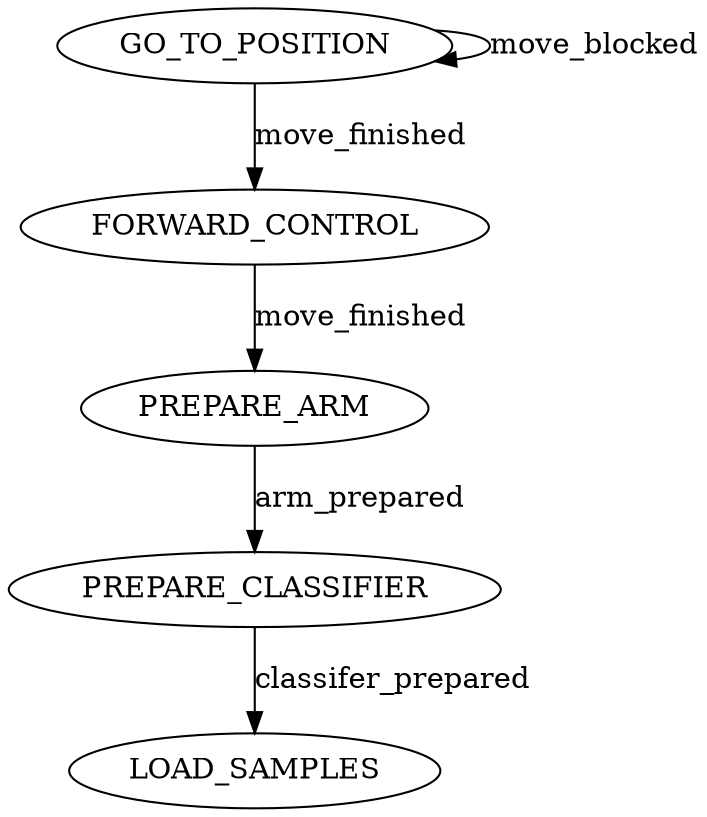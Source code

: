 digraph getsamples { PREPARE_ARM
 PREPARE_ARM -> PREPARE_CLASSIFIER [ label = "arm_prepared" ];
 LOAD_SAMPLES
 FORWARD_CONTROL
 FORWARD_CONTROL -> PREPARE_ARM [ label = "move_finished" ];
 GO_TO_POSITION
 GO_TO_POSITION -> GO_TO_POSITION [ label = "move_blocked" ];
 GO_TO_POSITION -> FORWARD_CONTROL [ label = "move_finished" ];
 PREPARE_CLASSIFIER
 PREPARE_CLASSIFIER -> LOAD_SAMPLES [ label = "classifer_prepared" ];
}